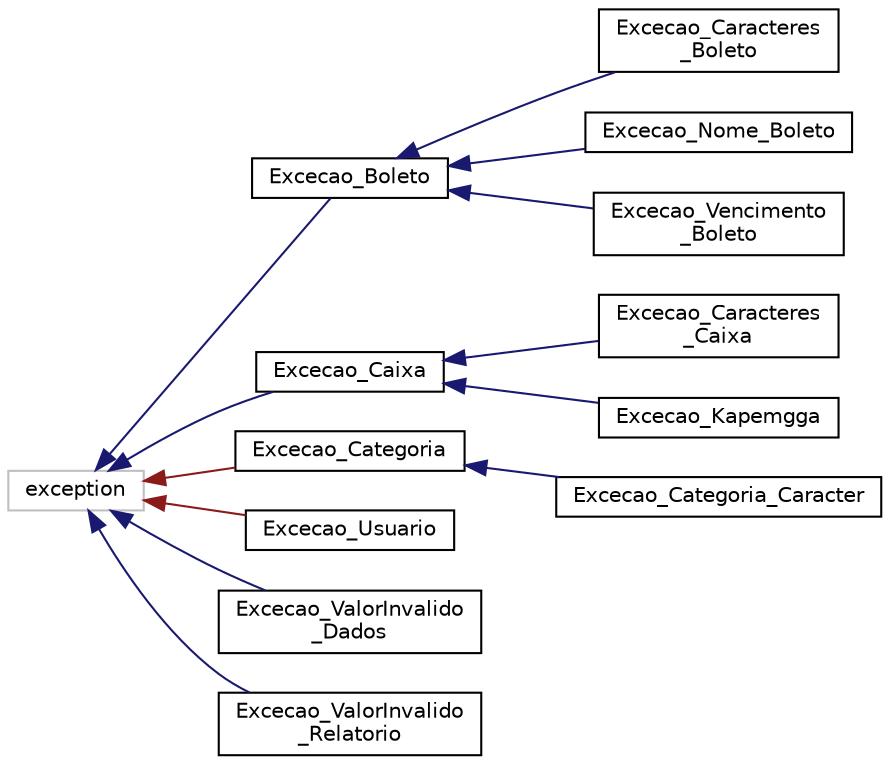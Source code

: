 digraph "Gráfico de Hierarquia de Classes"
{
 // LATEX_PDF_SIZE
  edge [fontname="Helvetica",fontsize="10",labelfontname="Helvetica",labelfontsize="10"];
  node [fontname="Helvetica",fontsize="10",shape=record];
  rankdir="LR";
  Node5 [label="exception",height=0.2,width=0.4,color="grey75", fillcolor="white", style="filled",tooltip=" "];
  Node5 -> Node0 [dir="back",color="midnightblue",fontsize="10",style="solid",fontname="Helvetica"];
  Node0 [label="Excecao_Boleto",height=0.2,width=0.4,color="black", fillcolor="white", style="filled",URL="$class_excecao___boleto.html",tooltip="Classe de exceção de boleto."];
  Node0 -> Node1 [dir="back",color="midnightblue",fontsize="10",style="solid",fontname="Helvetica"];
  Node1 [label="Excecao_Caracteres\l_Boleto",height=0.2,width=0.4,color="black", fillcolor="white", style="filled",URL="$class_excecao___caracteres___boleto.html",tooltip="Classe de exceção de boleto."];
  Node0 -> Node2 [dir="back",color="midnightblue",fontsize="10",style="solid",fontname="Helvetica"];
  Node2 [label="Excecao_Nome_Boleto",height=0.2,width=0.4,color="black", fillcolor="white", style="filled",URL="$class_excecao___nome___boleto.html",tooltip="Classe de exceções de Kapemgga."];
  Node0 -> Node3 [dir="back",color="midnightblue",fontsize="10",style="solid",fontname="Helvetica"];
  Node3 [label="Excecao_Vencimento\l_Boleto",height=0.2,width=0.4,color="black", fillcolor="white", style="filled",URL="$class_excecao___vencimento___boleto.html",tooltip="Classe de exceção de boleto."];
  Node5 -> Node10 [dir="back",color="midnightblue",fontsize="10",style="solid",fontname="Helvetica"];
  Node10 [label="Excecao_Caixa",height=0.2,width=0.4,color="black", fillcolor="white", style="filled",URL="$class_excecao___caixa.html",tooltip="Caso de exceção do caixa."];
  Node10 -> Node11 [dir="back",color="midnightblue",fontsize="10",style="solid",fontname="Helvetica"];
  Node11 [label="Excecao_Caracteres\l_Caixa",height=0.2,width=0.4,color="black", fillcolor="white", style="filled",URL="$class_excecao___caracteres___caixa.html",tooltip="Caso de exceção do caixa."];
  Node10 -> Node12 [dir="back",color="midnightblue",fontsize="10",style="solid",fontname="Helvetica"];
  Node12 [label="Excecao_Kapemgga",height=0.2,width=0.4,color="black", fillcolor="white", style="filled",URL="$class_excecao___kapemgga.html",tooltip="Classe de exceções de Kapemgga."];
  Node5 -> Node13 [dir="back",color="firebrick4",fontsize="10",style="solid",fontname="Helvetica"];
  Node13 [label="Excecao_Categoria",height=0.2,width=0.4,color="black", fillcolor="white", style="filled",URL="$class_excecao___categoria.html",tooltip="Função de exceções de categoria."];
  Node13 -> Node14 [dir="back",color="midnightblue",fontsize="10",style="solid",fontname="Helvetica"];
  Node14 [label="Excecao_Categoria_Caracter",height=0.2,width=0.4,color="black", fillcolor="white", style="filled",URL="$class_excecao___categoria___caracter.html",tooltip="Função de exceções de categoria."];
  Node5 -> Node15 [dir="back",color="firebrick4",fontsize="10",style="solid",fontname="Helvetica"];
  Node15 [label="Excecao_Usuario",height=0.2,width=0.4,color="black", fillcolor="white", style="filled",URL="$class_excecao___usuario.html",tooltip="Classe de exceção de Usuário."];
  Node5 -> Node16 [dir="back",color="midnightblue",fontsize="10",style="solid",fontname="Helvetica"];
  Node16 [label="Excecao_ValorInvalido\l_Dados",height=0.2,width=0.4,color="black", fillcolor="white", style="filled",URL="$class_excecao___valor_invalido___dados.html",tooltip="Exceção de categoria."];
  Node5 -> Node17 [dir="back",color="midnightblue",fontsize="10",style="solid",fontname="Helvetica"];
  Node17 [label="Excecao_ValorInvalido\l_Relatorio",height=0.2,width=0.4,color="black", fillcolor="white", style="filled",URL="$class_excecao___valor_invalido___relatorio.html",tooltip="Exceção de Relatório."];
}
